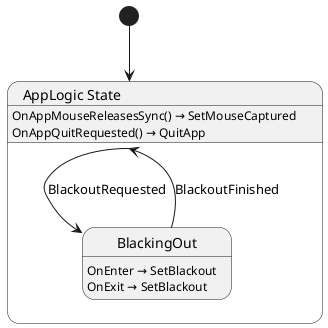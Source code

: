 @startuml AppLogic
state "AppLogic State" as Yolk_AppLogic_State {
  state "BlackingOut" as Yolk_AppLogic_State_BlackingOut
}

Yolk_AppLogic_State --> Yolk_AppLogic_State_BlackingOut : BlackoutRequested
Yolk_AppLogic_State_BlackingOut --> Yolk_AppLogic_State : BlackoutFinished

Yolk_AppLogic_State : OnAppMouseReleasesSync() → SetMouseCaptured
Yolk_AppLogic_State : OnAppQuitRequested() → QuitApp
Yolk_AppLogic_State_BlackingOut : OnEnter → SetBlackout
Yolk_AppLogic_State_BlackingOut : OnExit → SetBlackout

[*] --> Yolk_AppLogic_State
@enduml